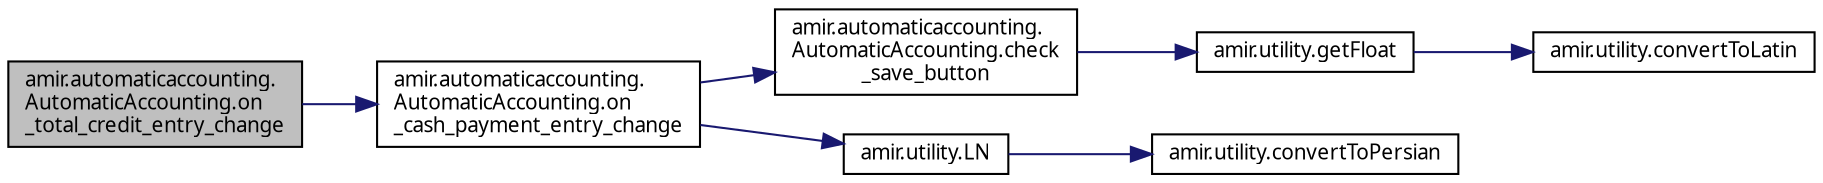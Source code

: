 digraph "amir.automaticaccounting.AutomaticAccounting.on_total_credit_entry_change"
{
 // LATEX_PDF_SIZE
  edge [fontname="FreeSans.ttf",fontsize="10",labelfontname="FreeSans.ttf",labelfontsize="10"];
  node [fontname="FreeSans.ttf",fontsize="10",shape=record];
  rankdir="LR";
  Node1 [label="amir.automaticaccounting.\lAutomaticAccounting.on\l_total_credit_entry_change",height=0.2,width=0.4,color="black", fillcolor="grey75", style="filled", fontcolor="black",tooltip=" "];
  Node1 -> Node2 [color="midnightblue",fontsize="10",style="solid",fontname="FreeSans.ttf"];
  Node2 [label="amir.automaticaccounting.\lAutomaticAccounting.on\l_cash_payment_entry_change",height=0.2,width=0.4,color="black", fillcolor="white", style="filled",URL="$classamir_1_1automaticaccounting_1_1_automatic_accounting.html#a5fac2f2542e978b9b64ffb709f05964d",tooltip=" "];
  Node2 -> Node3 [color="midnightblue",fontsize="10",style="solid",fontname="FreeSans.ttf"];
  Node3 [label="amir.automaticaccounting.\lAutomaticAccounting.check\l_save_button",height=0.2,width=0.4,color="black", fillcolor="white", style="filled",URL="$classamir_1_1automaticaccounting_1_1_automatic_accounting.html#ab4be1bbc1ae8ae31486c2bc8f70d5c34",tooltip=" "];
  Node3 -> Node4 [color="midnightblue",fontsize="10",style="solid",fontname="FreeSans.ttf"];
  Node4 [label="amir.utility.getFloat",height=0.2,width=0.4,color="black", fillcolor="white", style="filled",URL="$group___utility.html#gab359bca86538a10272824cabaa24430c",tooltip=" "];
  Node4 -> Node5 [color="midnightblue",fontsize="10",style="solid",fontname="FreeSans.ttf"];
  Node5 [label="amir.utility.convertToLatin",height=0.2,width=0.4,color="black", fillcolor="white", style="filled",URL="$group___utility.html#gabf2b9d91803e7a6c154b9f722259b244",tooltip=" "];
  Node2 -> Node6 [color="midnightblue",fontsize="10",style="solid",fontname="FreeSans.ttf"];
  Node6 [label="amir.utility.LN",height=0.2,width=0.4,color="black", fillcolor="white", style="filled",URL="$group___utility.html#ga0743603f91496779ad987d6a561f2142",tooltip="Check the active locale and choose number characters from that locale."];
  Node6 -> Node7 [color="midnightblue",fontsize="10",style="solid",fontname="FreeSans.ttf"];
  Node7 [label="amir.utility.convertToPersian",height=0.2,width=0.4,color="black", fillcolor="white", style="filled",URL="$group___utility.html#ga8b89d0d191ac53afdec68da806fe310d",tooltip=" "];
}
